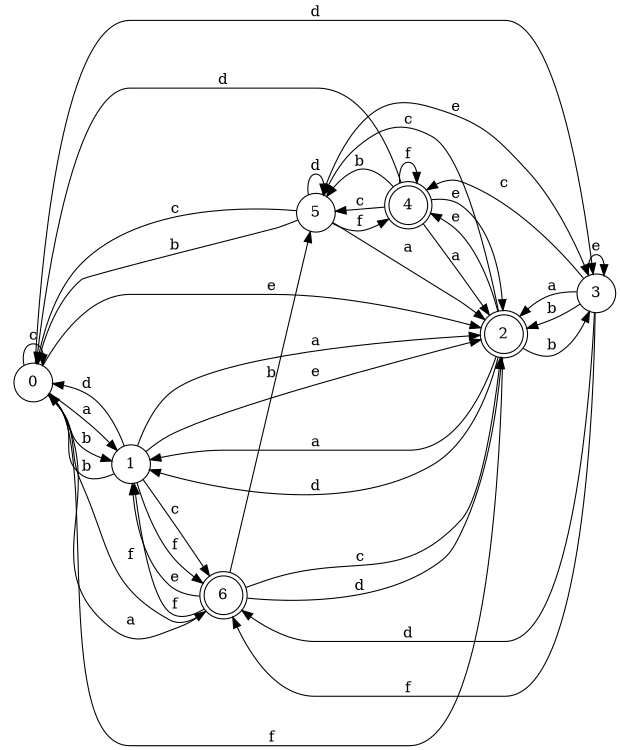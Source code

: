 digraph n6_9 {
__start0 [label="" shape="none"];

rankdir=LR;
size="8,5";

s0 [style="filled", color="black", fillcolor="white" shape="circle", label="0"];
s1 [style="filled", color="black", fillcolor="white" shape="circle", label="1"];
s2 [style="rounded,filled", color="black", fillcolor="white" shape="doublecircle", label="2"];
s3 [style="filled", color="black", fillcolor="white" shape="circle", label="3"];
s4 [style="rounded,filled", color="black", fillcolor="white" shape="doublecircle", label="4"];
s5 [style="filled", color="black", fillcolor="white" shape="circle", label="5"];
s6 [style="rounded,filled", color="black", fillcolor="white" shape="doublecircle", label="6"];
s0 -> s1 [label="a"];
s0 -> s1 [label="b"];
s0 -> s0 [label="c"];
s0 -> s3 [label="d"];
s0 -> s2 [label="e"];
s0 -> s6 [label="f"];
s1 -> s2 [label="a"];
s1 -> s0 [label="b"];
s1 -> s6 [label="c"];
s1 -> s0 [label="d"];
s1 -> s2 [label="e"];
s1 -> s6 [label="f"];
s2 -> s1 [label="a"];
s2 -> s3 [label="b"];
s2 -> s5 [label="c"];
s2 -> s1 [label="d"];
s2 -> s4 [label="e"];
s2 -> s0 [label="f"];
s3 -> s2 [label="a"];
s3 -> s2 [label="b"];
s3 -> s4 [label="c"];
s3 -> s6 [label="d"];
s3 -> s3 [label="e"];
s3 -> s6 [label="f"];
s4 -> s2 [label="a"];
s4 -> s5 [label="b"];
s4 -> s5 [label="c"];
s4 -> s0 [label="d"];
s4 -> s2 [label="e"];
s4 -> s4 [label="f"];
s5 -> s2 [label="a"];
s5 -> s0 [label="b"];
s5 -> s0 [label="c"];
s5 -> s5 [label="d"];
s5 -> s3 [label="e"];
s5 -> s4 [label="f"];
s6 -> s0 [label="a"];
s6 -> s5 [label="b"];
s6 -> s2 [label="c"];
s6 -> s2 [label="d"];
s6 -> s1 [label="e"];
s6 -> s1 [label="f"];

}